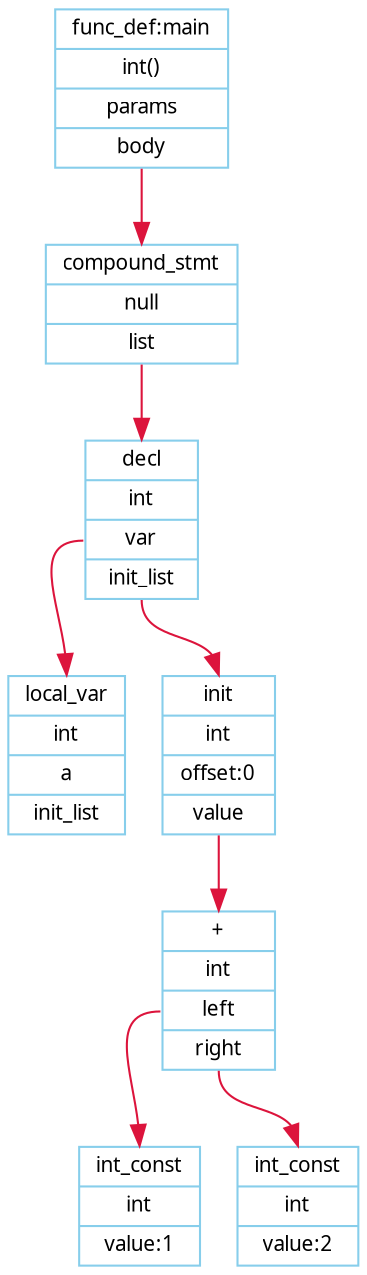 digraph G {
node [fontname = "Verdana", fontsize = 10, color="skyblue", shape="record"];
edge [fontname = "Verdana", fontsize = 10, color="crimson", style="solid"];
P0[label="{<head>func_def:main|<type>int()|<params>params|<body>body}"];
P1[label="{<head>compound_stmt|null|<list>list}"];
P2[label="{<head>decl|<type>int|<var>var|<init_list>init_list}"];
P3[label="{<head>local_var|<type>int|<name>a|<list>init_list}"];
P2:var -> P3:head;
P4[label="{<head>init|<type>int|offset:0|<value>value}"];
P5[label="{<head>+|<type>int|<left_operand>left|<right_operand>right}"];
P6[label="{<head>int_const|<type>int|value:1}"];
P5:left_operand -> P6:head;
P7[label="{<head>int_const|<type>int|value:2}"];
P5:right_operand -> P7:head;
P4:value -> P5:head;
P2:init_list -> P4:head;
P1:list -> P2:head;
P0:body -> P1:head;
}
